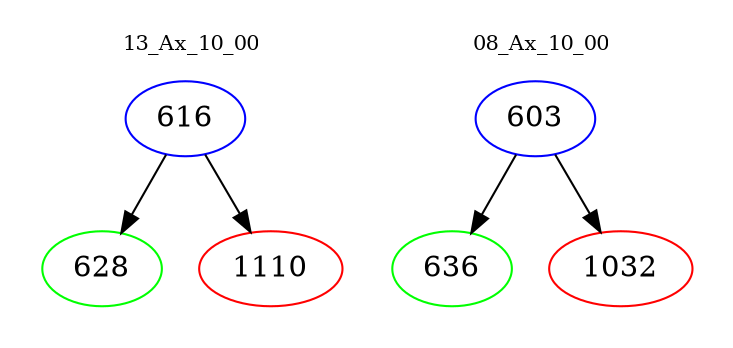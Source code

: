 digraph{
subgraph cluster_0 {
color = white
label = "13_Ax_10_00";
fontsize=10;
T0_616 [label="616", color="blue"]
T0_616 -> T0_628 [color="black"]
T0_628 [label="628", color="green"]
T0_616 -> T0_1110 [color="black"]
T0_1110 [label="1110", color="red"]
}
subgraph cluster_1 {
color = white
label = "08_Ax_10_00";
fontsize=10;
T1_603 [label="603", color="blue"]
T1_603 -> T1_636 [color="black"]
T1_636 [label="636", color="green"]
T1_603 -> T1_1032 [color="black"]
T1_1032 [label="1032", color="red"]
}
}
